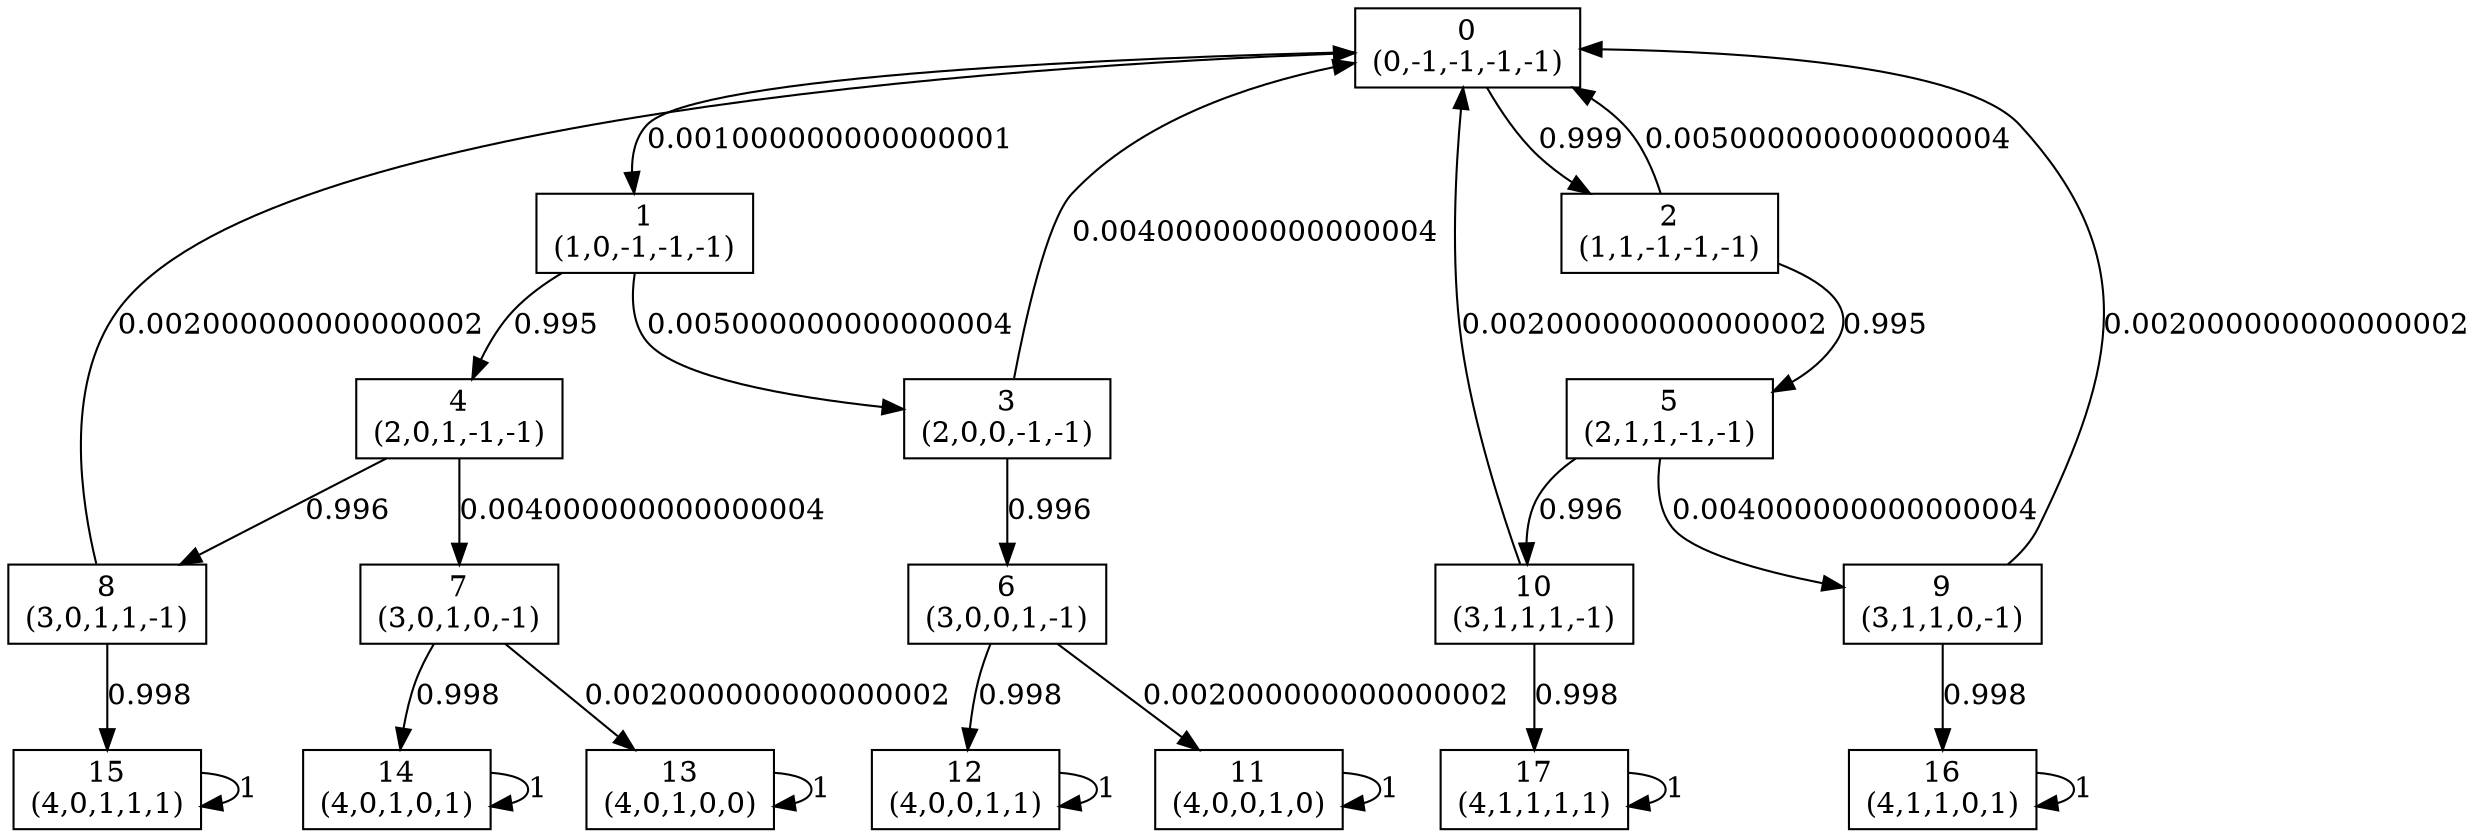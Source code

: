 digraph P {
node [shape=box];
0 -> 1 [ label="0.001000000000000001" ];
0 -> 2 [ label="0.999" ];
1 -> 3 [ label="0.005000000000000004" ];
1 -> 4 [ label="0.995" ];
2 -> 0 [ label="0.005000000000000004" ];
2 -> 5 [ label="0.995" ];
3 -> 0 [ label="0.004000000000000004" ];
3 -> 6 [ label="0.996" ];
4 -> 7 [ label="0.004000000000000004" ];
4 -> 8 [ label="0.996" ];
5 -> 9 [ label="0.004000000000000004" ];
5 -> 10 [ label="0.996" ];
6 -> 11 [ label="0.002000000000000002" ];
6 -> 12 [ label="0.998" ];
7 -> 13 [ label="0.002000000000000002" ];
7 -> 14 [ label="0.998" ];
8 -> 0 [ label="0.002000000000000002" ];
8 -> 15 [ label="0.998" ];
9 -> 0 [ label="0.002000000000000002" ];
9 -> 16 [ label="0.998" ];
10 -> 0 [ label="0.002000000000000002" ];
10 -> 17 [ label="0.998" ];
11 -> 11 [ label="1" ];
12 -> 12 [ label="1" ];
13 -> 13 [ label="1" ];
14 -> 14 [ label="1" ];
15 -> 15 [ label="1" ];
16 -> 16 [ label="1" ];
17 -> 17 [ label="1" ];
0 [label="0\n(0,-1,-1,-1,-1)"];
1 [label="1\n(1,0,-1,-1,-1)"];
2 [label="2\n(1,1,-1,-1,-1)"];
3 [label="3\n(2,0,0,-1,-1)"];
4 [label="4\n(2,0,1,-1,-1)"];
5 [label="5\n(2,1,1,-1,-1)"];
6 [label="6\n(3,0,0,1,-1)"];
7 [label="7\n(3,0,1,0,-1)"];
8 [label="8\n(3,0,1,1,-1)"];
9 [label="9\n(3,1,1,0,-1)"];
10 [label="10\n(3,1,1,1,-1)"];
11 [label="11\n(4,0,0,1,0)"];
12 [label="12\n(4,0,0,1,1)"];
13 [label="13\n(4,0,1,0,0)"];
14 [label="14\n(4,0,1,0,1)"];
15 [label="15\n(4,0,1,1,1)"];
16 [label="16\n(4,1,1,0,1)"];
17 [label="17\n(4,1,1,1,1)"];
}
